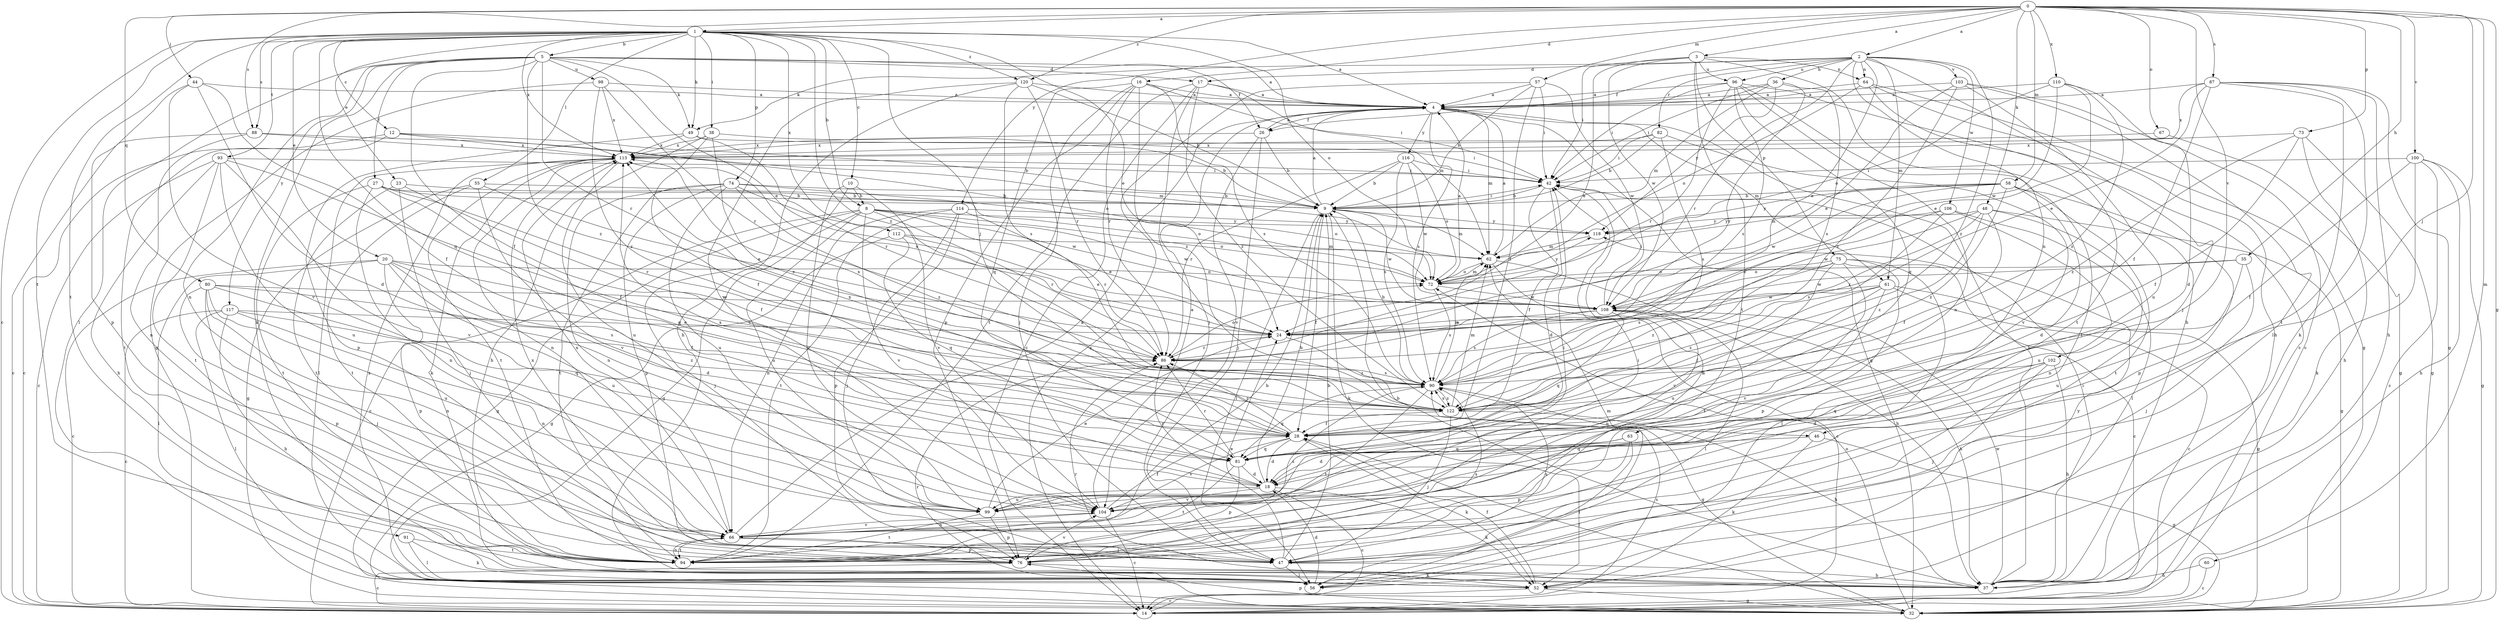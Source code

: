 strict digraph  {
0;
1;
2;
3;
4;
5;
8;
9;
10;
12;
14;
16;
17;
18;
20;
23;
24;
26;
27;
28;
32;
35;
36;
37;
38;
42;
44;
46;
47;
48;
49;
52;
55;
56;
57;
58;
60;
61;
62;
63;
64;
66;
67;
72;
73;
74;
75;
76;
80;
81;
82;
86;
87;
88;
90;
91;
93;
94;
96;
98;
99;
100;
102;
103;
104;
106;
108;
110;
112;
113;
114;
116;
117;
118;
120;
122;
0 -> 1  [label=a];
0 -> 2  [label=a];
0 -> 3  [label=a];
0 -> 16  [label=d];
0 -> 32  [label=g];
0 -> 35  [label=h];
0 -> 44  [label=j];
0 -> 46  [label=j];
0 -> 48  [label=k];
0 -> 57  [label=m];
0 -> 58  [label=m];
0 -> 60  [label=m];
0 -> 67  [label=o];
0 -> 73  [label=p];
0 -> 80  [label=q];
0 -> 87  [label=s];
0 -> 88  [label=s];
0 -> 100  [label=v];
0 -> 102  [label=v];
0 -> 110  [label=x];
0 -> 114  [label=y];
0 -> 120  [label=z];
1 -> 4  [label=a];
1 -> 5  [label=b];
1 -> 8  [label=b];
1 -> 10  [label=c];
1 -> 12  [label=c];
1 -> 14  [label=c];
1 -> 20  [label=e];
1 -> 23  [label=e];
1 -> 24  [label=e];
1 -> 38  [label=i];
1 -> 46  [label=j];
1 -> 49  [label=k];
1 -> 55  [label=l];
1 -> 72  [label=o];
1 -> 74  [label=p];
1 -> 81  [label=q];
1 -> 88  [label=s];
1 -> 91  [label=t];
1 -> 93  [label=t];
1 -> 94  [label=t];
1 -> 112  [label=x];
1 -> 113  [label=x];
1 -> 120  [label=z];
1 -> 122  [label=z];
2 -> 17  [label=d];
2 -> 24  [label=e];
2 -> 26  [label=f];
2 -> 36  [label=h];
2 -> 47  [label=j];
2 -> 49  [label=k];
2 -> 61  [label=m];
2 -> 63  [label=n];
2 -> 64  [label=n];
2 -> 82  [label=r];
2 -> 86  [label=r];
2 -> 96  [label=u];
2 -> 103  [label=v];
2 -> 106  [label=w];
2 -> 122  [label=z];
3 -> 24  [label=e];
3 -> 37  [label=h];
3 -> 42  [label=i];
3 -> 64  [label=n];
3 -> 75  [label=p];
3 -> 94  [label=t];
3 -> 96  [label=u];
3 -> 108  [label=w];
4 -> 26  [label=f];
4 -> 32  [label=g];
4 -> 37  [label=h];
4 -> 61  [label=m];
4 -> 62  [label=m];
4 -> 90  [label=s];
4 -> 116  [label=y];
5 -> 4  [label=a];
5 -> 17  [label=d];
5 -> 24  [label=e];
5 -> 26  [label=f];
5 -> 27  [label=f];
5 -> 28  [label=f];
5 -> 49  [label=k];
5 -> 52  [label=k];
5 -> 56  [label=l];
5 -> 66  [label=n];
5 -> 86  [label=r];
5 -> 98  [label=u];
5 -> 117  [label=y];
5 -> 122  [label=z];
8 -> 14  [label=c];
8 -> 24  [label=e];
8 -> 32  [label=g];
8 -> 47  [label=j];
8 -> 72  [label=o];
8 -> 86  [label=r];
8 -> 99  [label=u];
8 -> 104  [label=v];
8 -> 108  [label=w];
8 -> 118  [label=y];
9 -> 4  [label=a];
9 -> 28  [label=f];
9 -> 42  [label=i];
9 -> 52  [label=k];
9 -> 56  [label=l];
9 -> 62  [label=m];
9 -> 108  [label=w];
9 -> 118  [label=y];
10 -> 8  [label=b];
10 -> 32  [label=g];
10 -> 99  [label=u];
10 -> 104  [label=v];
12 -> 9  [label=b];
12 -> 14  [label=c];
12 -> 72  [label=o];
12 -> 94  [label=t];
12 -> 113  [label=x];
14 -> 90  [label=s];
16 -> 4  [label=a];
16 -> 42  [label=i];
16 -> 47  [label=j];
16 -> 76  [label=p];
16 -> 81  [label=q];
16 -> 86  [label=r];
16 -> 90  [label=s];
16 -> 122  [label=z];
17 -> 4  [label=a];
17 -> 14  [label=c];
17 -> 47  [label=j];
17 -> 62  [label=m];
17 -> 94  [label=t];
17 -> 122  [label=z];
18 -> 9  [label=b];
18 -> 14  [label=c];
18 -> 52  [label=k];
18 -> 86  [label=r];
18 -> 99  [label=u];
18 -> 104  [label=v];
18 -> 113  [label=x];
20 -> 14  [label=c];
20 -> 18  [label=d];
20 -> 28  [label=f];
20 -> 56  [label=l];
20 -> 72  [label=o];
20 -> 76  [label=p];
20 -> 90  [label=s];
20 -> 99  [label=u];
23 -> 9  [label=b];
23 -> 28  [label=f];
23 -> 47  [label=j];
23 -> 94  [label=t];
24 -> 86  [label=r];
24 -> 113  [label=x];
24 -> 122  [label=z];
26 -> 4  [label=a];
26 -> 9  [label=b];
26 -> 47  [label=j];
26 -> 104  [label=v];
26 -> 113  [label=x];
27 -> 9  [label=b];
27 -> 66  [label=n];
27 -> 72  [label=o];
27 -> 81  [label=q];
27 -> 86  [label=r];
27 -> 94  [label=t];
28 -> 18  [label=d];
28 -> 52  [label=k];
28 -> 81  [label=q];
28 -> 86  [label=r];
28 -> 104  [label=v];
28 -> 113  [label=x];
32 -> 28  [label=f];
32 -> 72  [label=o];
32 -> 76  [label=p];
32 -> 86  [label=r];
35 -> 47  [label=j];
35 -> 72  [label=o];
35 -> 99  [label=u];
35 -> 108  [label=w];
36 -> 4  [label=a];
36 -> 42  [label=i];
36 -> 62  [label=m];
36 -> 86  [label=r];
36 -> 90  [label=s];
36 -> 118  [label=y];
37 -> 9  [label=b];
37 -> 42  [label=i];
37 -> 86  [label=r];
37 -> 108  [label=w];
38 -> 9  [label=b];
38 -> 28  [label=f];
38 -> 37  [label=h];
38 -> 113  [label=x];
38 -> 122  [label=z];
42 -> 9  [label=b];
42 -> 18  [label=d];
42 -> 28  [label=f];
44 -> 4  [label=a];
44 -> 18  [label=d];
44 -> 28  [label=f];
44 -> 76  [label=p];
44 -> 104  [label=v];
46 -> 32  [label=g];
46 -> 52  [label=k];
46 -> 81  [label=q];
47 -> 9  [label=b];
47 -> 24  [label=e];
47 -> 37  [label=h];
47 -> 56  [label=l];
47 -> 62  [label=m];
47 -> 90  [label=s];
47 -> 113  [label=x];
48 -> 28  [label=f];
48 -> 32  [label=g];
48 -> 66  [label=n];
48 -> 86  [label=r];
48 -> 108  [label=w];
48 -> 118  [label=y];
48 -> 122  [label=z];
49 -> 42  [label=i];
49 -> 76  [label=p];
49 -> 86  [label=r];
49 -> 113  [label=x];
52 -> 14  [label=c];
52 -> 28  [label=f];
52 -> 32  [label=g];
52 -> 118  [label=y];
55 -> 9  [label=b];
55 -> 24  [label=e];
55 -> 32  [label=g];
55 -> 94  [label=t];
55 -> 104  [label=v];
56 -> 18  [label=d];
56 -> 113  [label=x];
57 -> 4  [label=a];
57 -> 9  [label=b];
57 -> 14  [label=c];
57 -> 28  [label=f];
57 -> 42  [label=i];
57 -> 108  [label=w];
58 -> 9  [label=b];
58 -> 18  [label=d];
58 -> 62  [label=m];
58 -> 76  [label=p];
58 -> 94  [label=t];
58 -> 108  [label=w];
58 -> 118  [label=y];
58 -> 122  [label=z];
60 -> 14  [label=c];
60 -> 37  [label=h];
61 -> 14  [label=c];
61 -> 28  [label=f];
61 -> 32  [label=g];
61 -> 99  [label=u];
61 -> 104  [label=v];
61 -> 108  [label=w];
61 -> 122  [label=z];
62 -> 4  [label=a];
62 -> 14  [label=c];
62 -> 37  [label=h];
62 -> 72  [label=o];
63 -> 18  [label=d];
63 -> 56  [label=l];
63 -> 76  [label=p];
63 -> 81  [label=q];
64 -> 4  [label=a];
64 -> 32  [label=g];
64 -> 37  [label=h];
64 -> 72  [label=o];
64 -> 94  [label=t];
66 -> 4  [label=a];
66 -> 42  [label=i];
66 -> 47  [label=j];
66 -> 76  [label=p];
66 -> 90  [label=s];
66 -> 94  [label=t];
66 -> 104  [label=v];
66 -> 113  [label=x];
67 -> 32  [label=g];
67 -> 113  [label=x];
72 -> 4  [label=a];
72 -> 62  [label=m];
72 -> 90  [label=s];
72 -> 108  [label=w];
72 -> 118  [label=y];
73 -> 28  [label=f];
73 -> 32  [label=g];
73 -> 37  [label=h];
73 -> 113  [label=x];
73 -> 122  [label=z];
74 -> 9  [label=b];
74 -> 66  [label=n];
74 -> 72  [label=o];
74 -> 76  [label=p];
74 -> 94  [label=t];
74 -> 99  [label=u];
74 -> 108  [label=w];
74 -> 122  [label=z];
75 -> 14  [label=c];
75 -> 56  [label=l];
75 -> 72  [label=o];
75 -> 76  [label=p];
75 -> 90  [label=s];
75 -> 94  [label=t];
75 -> 104  [label=v];
75 -> 122  [label=z];
76 -> 14  [label=c];
76 -> 42  [label=i];
76 -> 52  [label=k];
76 -> 90  [label=s];
76 -> 104  [label=v];
80 -> 47  [label=j];
80 -> 66  [label=n];
80 -> 76  [label=p];
80 -> 81  [label=q];
80 -> 90  [label=s];
80 -> 99  [label=u];
80 -> 108  [label=w];
81 -> 18  [label=d];
81 -> 76  [label=p];
81 -> 86  [label=r];
81 -> 94  [label=t];
82 -> 9  [label=b];
82 -> 42  [label=i];
82 -> 90  [label=s];
82 -> 104  [label=v];
82 -> 113  [label=x];
86 -> 72  [label=o];
86 -> 90  [label=s];
87 -> 4  [label=a];
87 -> 24  [label=e];
87 -> 28  [label=f];
87 -> 32  [label=g];
87 -> 37  [label=h];
87 -> 52  [label=k];
87 -> 94  [label=t];
87 -> 113  [label=x];
88 -> 14  [label=c];
88 -> 62  [label=m];
88 -> 66  [label=n];
88 -> 113  [label=x];
90 -> 9  [label=b];
90 -> 32  [label=g];
90 -> 62  [label=m];
90 -> 81  [label=q];
90 -> 94  [label=t];
90 -> 113  [label=x];
90 -> 122  [label=z];
91 -> 52  [label=k];
91 -> 56  [label=l];
91 -> 94  [label=t];
93 -> 14  [label=c];
93 -> 28  [label=f];
93 -> 37  [label=h];
93 -> 42  [label=i];
93 -> 94  [label=t];
93 -> 99  [label=u];
93 -> 104  [label=v];
94 -> 9  [label=b];
94 -> 66  [label=n];
96 -> 4  [label=a];
96 -> 14  [label=c];
96 -> 42  [label=i];
96 -> 56  [label=l];
96 -> 66  [label=n];
96 -> 81  [label=q];
96 -> 86  [label=r];
96 -> 90  [label=s];
98 -> 4  [label=a];
98 -> 32  [label=g];
98 -> 86  [label=r];
98 -> 113  [label=x];
98 -> 122  [label=z];
99 -> 24  [label=e];
99 -> 42  [label=i];
99 -> 76  [label=p];
99 -> 94  [label=t];
100 -> 14  [label=c];
100 -> 28  [label=f];
100 -> 32  [label=g];
100 -> 37  [label=h];
100 -> 42  [label=i];
100 -> 52  [label=k];
102 -> 18  [label=d];
102 -> 37  [label=h];
102 -> 47  [label=j];
102 -> 81  [label=q];
102 -> 90  [label=s];
103 -> 4  [label=a];
103 -> 14  [label=c];
103 -> 24  [label=e];
103 -> 56  [label=l];
103 -> 99  [label=u];
103 -> 122  [label=z];
104 -> 4  [label=a];
104 -> 14  [label=c];
104 -> 28  [label=f];
104 -> 66  [label=n];
106 -> 24  [label=e];
106 -> 56  [label=l];
106 -> 90  [label=s];
106 -> 99  [label=u];
106 -> 118  [label=y];
108 -> 24  [label=e];
108 -> 37  [label=h];
108 -> 42  [label=i];
108 -> 56  [label=l];
108 -> 66  [label=n];
108 -> 81  [label=q];
108 -> 90  [label=s];
110 -> 4  [label=a];
110 -> 18  [label=d];
110 -> 24  [label=e];
110 -> 72  [label=o];
110 -> 108  [label=w];
110 -> 122  [label=z];
112 -> 24  [label=e];
112 -> 32  [label=g];
112 -> 62  [label=m];
112 -> 81  [label=q];
113 -> 42  [label=i];
113 -> 52  [label=k];
113 -> 56  [label=l];
113 -> 66  [label=n];
113 -> 94  [label=t];
113 -> 99  [label=u];
114 -> 47  [label=j];
114 -> 66  [label=n];
114 -> 76  [label=p];
114 -> 86  [label=r];
114 -> 94  [label=t];
114 -> 118  [label=y];
116 -> 9  [label=b];
116 -> 42  [label=i];
116 -> 72  [label=o];
116 -> 86  [label=r];
116 -> 90  [label=s];
116 -> 108  [label=w];
117 -> 14  [label=c];
117 -> 24  [label=e];
117 -> 37  [label=h];
117 -> 56  [label=l];
117 -> 66  [label=n];
117 -> 122  [label=z];
118 -> 62  [label=m];
120 -> 4  [label=a];
120 -> 9  [label=b];
120 -> 37  [label=h];
120 -> 86  [label=r];
120 -> 90  [label=s];
120 -> 104  [label=v];
122 -> 28  [label=f];
122 -> 37  [label=h];
122 -> 47  [label=j];
122 -> 62  [label=m];
122 -> 90  [label=s];
}
